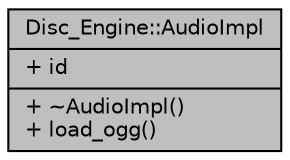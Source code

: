 digraph "Disc_Engine::AudioImpl"
{
  edge [fontname="Helvetica",fontsize="10",labelfontname="Helvetica",labelfontsize="10"];
  node [fontname="Helvetica",fontsize="10",shape=record];
  Node1 [label="{Disc_Engine::AudioImpl\n|+ id\l|+ ~AudioImpl()\l+ load_ogg()\l}",height=0.2,width=0.4,color="black", fillcolor="grey75", style="filled", fontcolor="black"];
}
